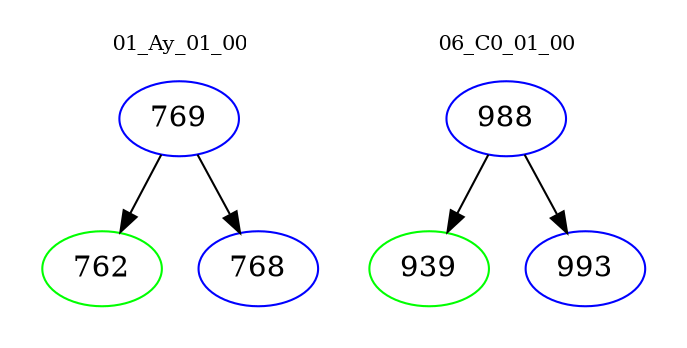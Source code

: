 digraph{
subgraph cluster_0 {
color = white
label = "01_Ay_01_00";
fontsize=10;
T0_769 [label="769", color="blue"]
T0_769 -> T0_762 [color="black"]
T0_762 [label="762", color="green"]
T0_769 -> T0_768 [color="black"]
T0_768 [label="768", color="blue"]
}
subgraph cluster_1 {
color = white
label = "06_C0_01_00";
fontsize=10;
T1_988 [label="988", color="blue"]
T1_988 -> T1_939 [color="black"]
T1_939 [label="939", color="green"]
T1_988 -> T1_993 [color="black"]
T1_993 [label="993", color="blue"]
}
}
